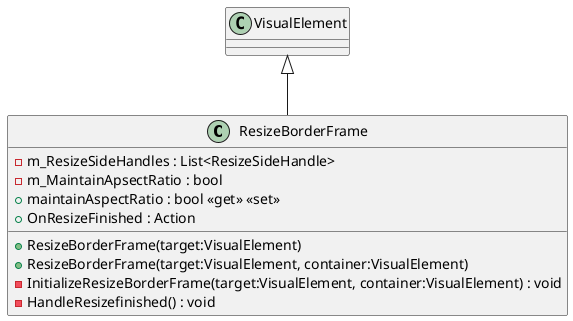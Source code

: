 @startuml
class ResizeBorderFrame {
    - m_ResizeSideHandles : List<ResizeSideHandle>
    - m_MaintainApsectRatio : bool
    + maintainAspectRatio : bool <<get>> <<set>>
    + OnResizeFinished : Action
    + ResizeBorderFrame(target:VisualElement)
    + ResizeBorderFrame(target:VisualElement, container:VisualElement)
    - InitializeResizeBorderFrame(target:VisualElement, container:VisualElement) : void
    - HandleResizefinished() : void
}
VisualElement <|-- ResizeBorderFrame
@enduml
